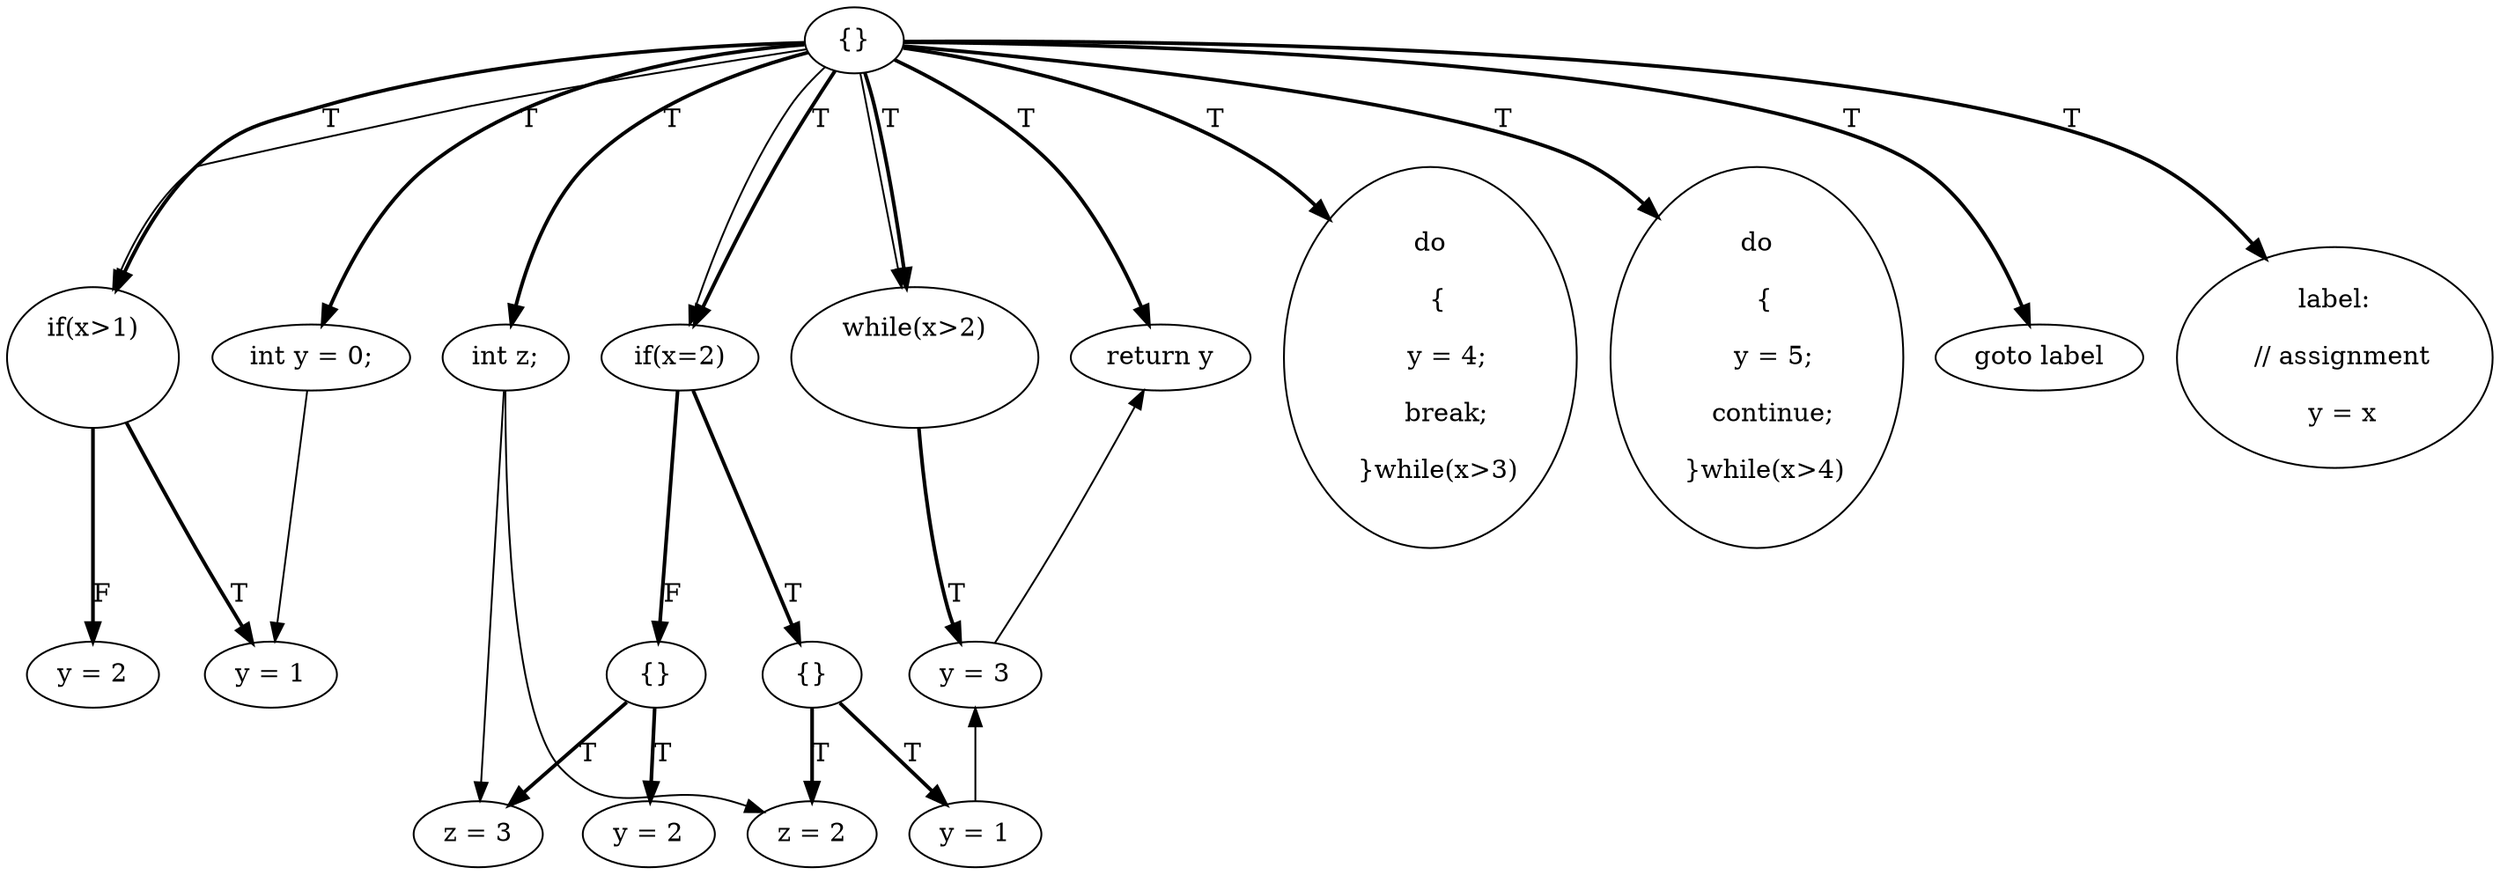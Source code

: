 digraph {
rankdir=TD;
3[label="{}"]; 
3 -> 9[label="T",style=bold];
9[label="int y = 0;"];
9 -> 1;
3 -> 10[label="T",style=bold];
10[label="int z;"];
10 -> 17;
10 -> 19;
3 -> 0[label="T",style=bold];
0[label="if(x>1)
    "]; 
0 -> 1[label="T",style=bold];
1[label="y = 1"];
0 -> 2[label="F",style=bold];
2[label="y = 2"];
3 -> 4[label="T",style=bold];
4[label="if(x=2)"]; 
4 -> 5[label="T",style=bold];
5[label="{}"]; 
5 -> 16[label="T",style=bold];
16[label="y = 1"];
16 -> 8;
5 -> 17[label="T",style=bold];
17[label="z = 2"];
4 -> 6[label="F",style=bold];
6[label="{}"]; 
6 -> 18[label="T",style=bold];
18[label="y = 2"];
6 -> 19[label="T",style=bold];
19[label="z = 3"];
3 -> 7[label="T",style=bold];
7[label="while(x>2)
    "]; 
7 -> 8[label="T",style=bold];
8[label="y = 3"];
8 -> 15;
3 -> 11[label="T",style=bold];
11[label="do
  {
    y = 4;
    break;
  }while(x>3)"];
3 -> 12[label="T",style=bold];
12[label="do
  {
    y = 5;
    continue;
  }while(x>4)"];
3 -> 13[label="T",style=bold];
13[label="goto label"];
3 -> 14[label="T",style=bold];
14[label="label:
  // assignment
  y = x"];
3 -> 15[label="T",style=bold];
15[label="return y"];
3 -> 0;
3 -> 4;
3 -> 7;
{ rank=same 9 10 0 4 7 11 12 13 14 15 }{ rank=same 1 2 5 6 8 }{ rank=same 16 17 18 19 }
}